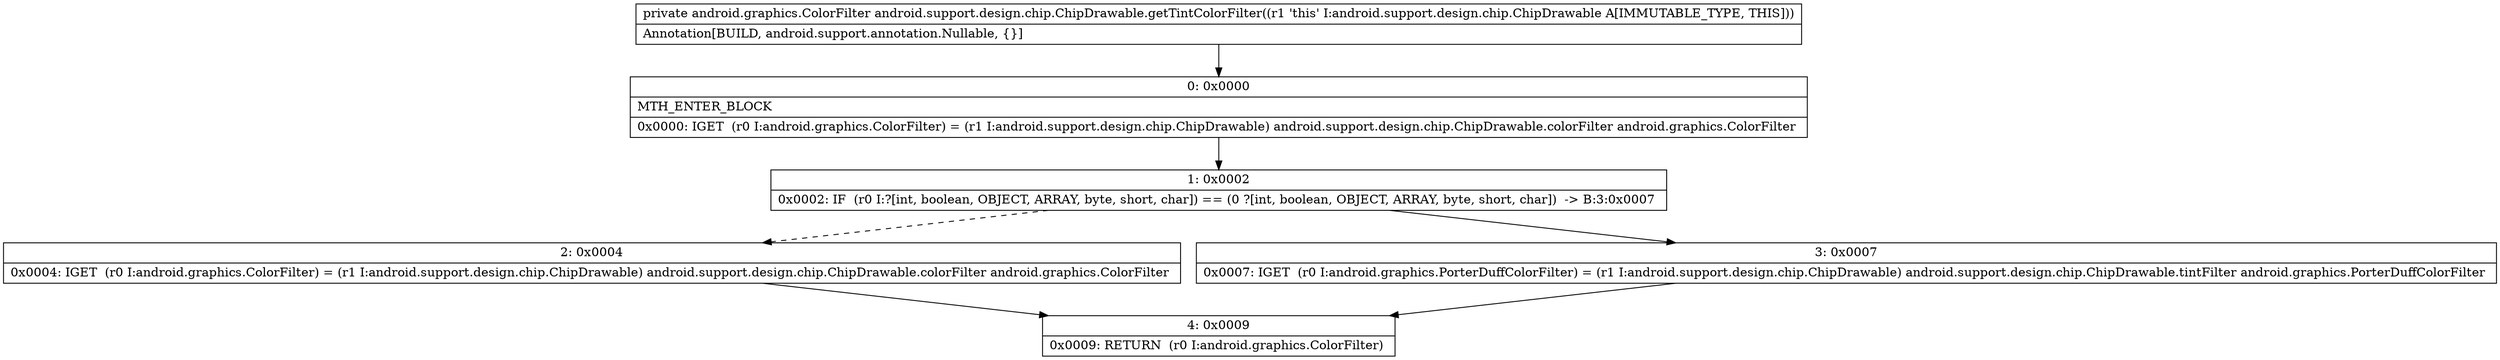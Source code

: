 digraph "CFG forandroid.support.design.chip.ChipDrawable.getTintColorFilter()Landroid\/graphics\/ColorFilter;" {
Node_0 [shape=record,label="{0\:\ 0x0000|MTH_ENTER_BLOCK\l|0x0000: IGET  (r0 I:android.graphics.ColorFilter) = (r1 I:android.support.design.chip.ChipDrawable) android.support.design.chip.ChipDrawable.colorFilter android.graphics.ColorFilter \l}"];
Node_1 [shape=record,label="{1\:\ 0x0002|0x0002: IF  (r0 I:?[int, boolean, OBJECT, ARRAY, byte, short, char]) == (0 ?[int, boolean, OBJECT, ARRAY, byte, short, char])  \-\> B:3:0x0007 \l}"];
Node_2 [shape=record,label="{2\:\ 0x0004|0x0004: IGET  (r0 I:android.graphics.ColorFilter) = (r1 I:android.support.design.chip.ChipDrawable) android.support.design.chip.ChipDrawable.colorFilter android.graphics.ColorFilter \l}"];
Node_3 [shape=record,label="{3\:\ 0x0007|0x0007: IGET  (r0 I:android.graphics.PorterDuffColorFilter) = (r1 I:android.support.design.chip.ChipDrawable) android.support.design.chip.ChipDrawable.tintFilter android.graphics.PorterDuffColorFilter \l}"];
Node_4 [shape=record,label="{4\:\ 0x0009|0x0009: RETURN  (r0 I:android.graphics.ColorFilter) \l}"];
MethodNode[shape=record,label="{private android.graphics.ColorFilter android.support.design.chip.ChipDrawable.getTintColorFilter((r1 'this' I:android.support.design.chip.ChipDrawable A[IMMUTABLE_TYPE, THIS]))  | Annotation[BUILD, android.support.annotation.Nullable, \{\}]\l}"];
MethodNode -> Node_0;
Node_0 -> Node_1;
Node_1 -> Node_2[style=dashed];
Node_1 -> Node_3;
Node_2 -> Node_4;
Node_3 -> Node_4;
}


